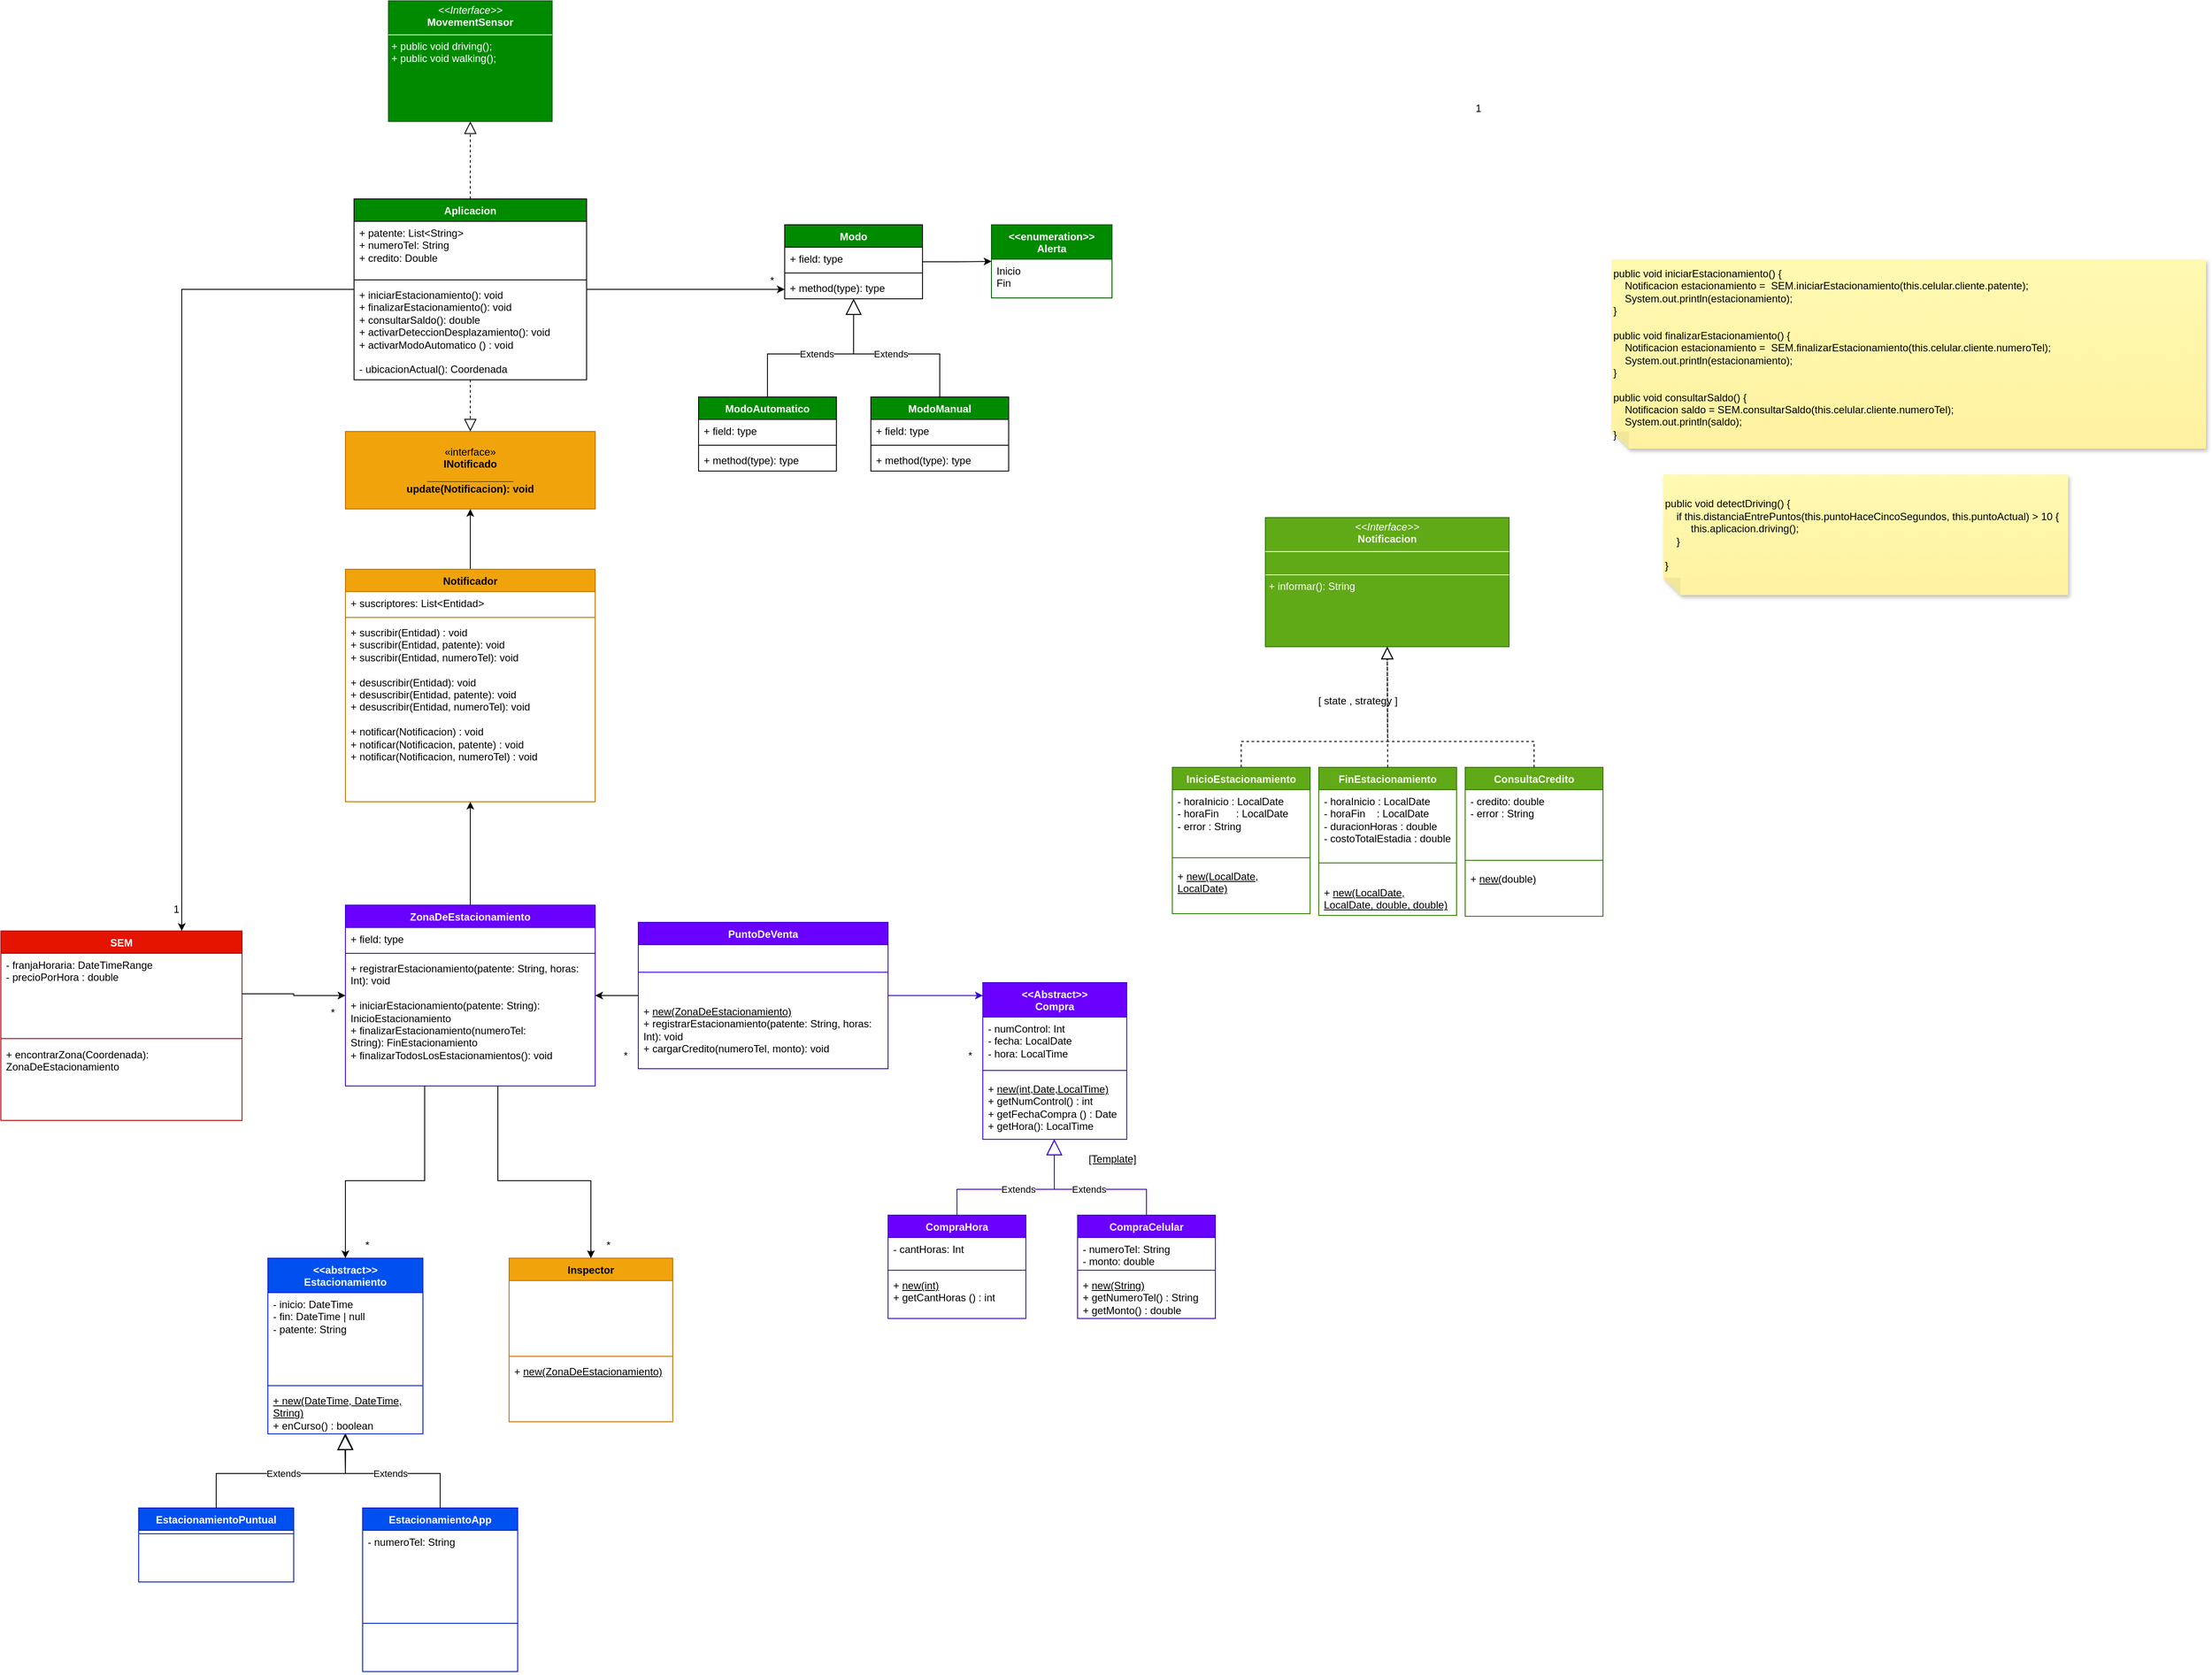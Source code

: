 <mxfile version="24.4.8" type="device">
  <diagram name="Página-1" id="Ph8hgLy5qz2Ab7b8ZbOv">
    <mxGraphModel dx="1707" dy="4211" grid="1" gridSize="10" guides="0" tooltips="0" connect="1" arrows="1" fold="1" page="1" pageScale="1" pageWidth="850" pageHeight="1100" math="0" shadow="0">
      <root>
        <mxCell id="0" />
        <mxCell id="1" parent="0" />
        <mxCell id="8a3vDf_izCCoVC7hsI8W-1" value="SEM" style="swimlane;fontStyle=1;align=center;verticalAlign=top;childLayout=stackLayout;horizontal=1;startSize=26;horizontalStack=0;resizeParent=1;resizeParentMax=0;resizeLast=0;collapsible=1;marginBottom=0;whiteSpace=wrap;html=1;fillColor=#e51400;strokeColor=#B20000;fontColor=#ffffff;" parent="1" vertex="1">
          <mxGeometry x="-170" y="-1260" width="280" height="220" as="geometry" />
        </mxCell>
        <mxCell id="8a3vDf_izCCoVC7hsI8W-2" value="- franjaHoraria: DateTimeRange&lt;br&gt;- precioPorHora : double" style="text;strokeColor=none;fillColor=none;align=left;verticalAlign=top;spacingLeft=4;spacingRight=4;overflow=hidden;rotatable=0;points=[[0,0.5],[1,0.5]];portConstraint=eastwest;whiteSpace=wrap;html=1;" parent="8a3vDf_izCCoVC7hsI8W-1" vertex="1">
          <mxGeometry y="26" width="280" height="94" as="geometry" />
        </mxCell>
        <mxCell id="8a3vDf_izCCoVC7hsI8W-3" value="" style="line;strokeWidth=1;fillColor=none;align=left;verticalAlign=middle;spacingTop=-1;spacingLeft=3;spacingRight=3;rotatable=0;labelPosition=right;points=[];portConstraint=eastwest;strokeColor=inherit;" parent="8a3vDf_izCCoVC7hsI8W-1" vertex="1">
          <mxGeometry y="120" width="280" height="10" as="geometry" />
        </mxCell>
        <mxCell id="8a3vDf_izCCoVC7hsI8W-4" value="+ encontrarZona(Coordenada): ZonaDeEstacionamiento" style="text;strokeColor=none;fillColor=none;align=left;verticalAlign=top;spacingLeft=4;spacingRight=4;overflow=hidden;rotatable=0;points=[[0,0.5],[1,0.5]];portConstraint=eastwest;whiteSpace=wrap;html=1;" parent="8a3vDf_izCCoVC7hsI8W-1" vertex="1">
          <mxGeometry y="130" width="280" height="90" as="geometry" />
        </mxCell>
        <mxCell id="WE8QVBraCrTSdyQqbKeZ-47" style="edgeStyle=orthogonalEdgeStyle;rounded=0;orthogonalLoop=1;jettySize=auto;html=1;" edge="1" parent="1" source="8a3vDf_izCCoVC7hsI8W-12" target="WE8QVBraCrTSdyQqbKeZ-53">
          <mxGeometry relative="1" as="geometry">
            <mxPoint x="450" y="-1135" as="targetPoint" />
          </mxGeometry>
        </mxCell>
        <mxCell id="8a3vDf_izCCoVC7hsI8W-12" value="PuntoDeVenta" style="swimlane;fontStyle=1;align=center;verticalAlign=top;childLayout=stackLayout;horizontal=1;startSize=26;horizontalStack=0;resizeParent=1;resizeParentMax=0;resizeLast=0;collapsible=1;marginBottom=0;whiteSpace=wrap;html=1;fillColor=#6a00ff;strokeColor=#3700CC;fontColor=#ffffff;" parent="1" vertex="1">
          <mxGeometry x="570" y="-1270" width="290" height="170" as="geometry" />
        </mxCell>
        <mxCell id="8a3vDf_izCCoVC7hsI8W-14" value="" style="line;strokeWidth=1;fillColor=none;align=left;verticalAlign=middle;spacingTop=-1;spacingLeft=3;spacingRight=3;rotatable=0;labelPosition=right;points=[];portConstraint=eastwest;strokeColor=inherit;" parent="8a3vDf_izCCoVC7hsI8W-12" vertex="1">
          <mxGeometry y="26" width="290" height="64" as="geometry" />
        </mxCell>
        <mxCell id="8a3vDf_izCCoVC7hsI8W-15" value="&lt;div&gt;+ &lt;u&gt;new(ZonaDeEstacionamiento)&lt;/u&gt;&lt;/div&gt;+ registrarEstacionamiento(patente: String, horas: Int): void&lt;div&gt;+ cargarCredito(numeroTel, monto): void&lt;/div&gt;" style="text;strokeColor=none;fillColor=none;align=left;verticalAlign=top;spacingLeft=4;spacingRight=4;overflow=hidden;rotatable=0;points=[[0,0.5],[1,0.5]];portConstraint=eastwest;whiteSpace=wrap;html=1;" parent="8a3vDf_izCCoVC7hsI8W-12" vertex="1">
          <mxGeometry y="90" width="290" height="80" as="geometry" />
        </mxCell>
        <mxCell id="dAXx3UCSprJ37OStS0ac-14" value="public void iniciarEstacionamiento() {&lt;div&gt;&amp;nbsp; &amp;nbsp; Notificacion estacionamiento =&amp;nbsp; SEM.iniciarEstacionamiento(this.celular.cliente.patente);&lt;/div&gt;&lt;div&gt;&amp;nbsp; &amp;nbsp; System.out.println(estacionamiento);&lt;br&gt;&lt;/div&gt;&lt;div&gt;}&lt;/div&gt;&lt;div&gt;&lt;br&gt;&lt;/div&gt;&lt;div&gt;&lt;span style=&quot;background-color: initial;&quot;&gt;public void finalizarEstacionamiento() {&lt;/span&gt;&lt;br&gt;&lt;/div&gt;&lt;div&gt;&lt;div&gt;&amp;nbsp; &amp;nbsp;&amp;nbsp;&lt;span style=&quot;background-color: initial;&quot;&gt;Notificacion estacionamiento =&amp;nbsp;&lt;/span&gt;&lt;span style=&quot;background-color: initial;&quot;&gt;&amp;nbsp;&lt;/span&gt;&lt;span style=&quot;background-color: initial;&quot;&gt;SEM.finalizarEstacionamiento(this.celular.cliente.numeroTel);&lt;/span&gt;&lt;/div&gt;&lt;div&gt;&amp;nbsp; &amp;nbsp; System.out.println(estacionamiento);&lt;span style=&quot;background-color: initial;&quot;&gt;&lt;br&gt;&lt;/span&gt;&lt;/div&gt;&lt;div&gt;}&lt;/div&gt;&lt;/div&gt;&lt;div&gt;&lt;br&gt;&lt;/div&gt;&lt;div&gt;public void consultarSaldo() {&lt;div&gt;&amp;nbsp; &amp;nbsp; Notificacion saldo = SEM.consultarSaldo(this.celular.cliente.numeroTel);&lt;/div&gt;&lt;div&gt;&amp;nbsp; &amp;nbsp; System.out.println(saldo);&lt;/div&gt;&lt;div&gt;}&lt;/div&gt;&lt;/div&gt;" style="shape=note;whiteSpace=wrap;html=1;backgroundOutline=1;fontColor=#000000;darkOpacity=0.05;fillColor=#FFF9B2;strokeColor=none;fillStyle=solid;direction=west;gradientDirection=north;gradientColor=#FFF2A1;shadow=1;size=20;pointerEvents=1;align=left;" parent="1" vertex="1">
          <mxGeometry x="1700" y="-2040" width="690" height="220" as="geometry" />
        </mxCell>
        <mxCell id="nq5Ujv8WMAmKqzN0499h-49" style="edgeStyle=orthogonalEdgeStyle;rounded=0;orthogonalLoop=1;jettySize=auto;html=1;exitX=0.75;exitY=0;exitDx=0;exitDy=0;" parent="1" edge="1">
          <mxGeometry relative="1" as="geometry">
            <mxPoint x="737.6" y="-1210" as="targetPoint" />
            <mxPoint x="737.5" y="-1210" as="sourcePoint" />
          </mxGeometry>
        </mxCell>
        <mxCell id="dAXx3UCSprJ37OStS0ac-79" value="public void detectDriving() {&lt;div&gt;&amp;nbsp; &amp;nbsp; if this.distanciaEntrePuntos(this.puntoHaceCincoSegundos, this.puntoActual) &amp;gt; 10 {&lt;/div&gt;&lt;div&gt;&amp;nbsp; &amp;nbsp; &amp;nbsp; &amp;nbsp; &amp;nbsp;this.aplicacion.driving();&lt;/div&gt;&lt;div&gt;&amp;nbsp; &amp;nbsp; }&lt;/div&gt;&lt;div&gt;&lt;br&gt;&lt;/div&gt;&lt;div&gt;}&lt;/div&gt;" style="shape=note;whiteSpace=wrap;html=1;backgroundOutline=1;fontColor=#000000;darkOpacity=0.05;fillColor=#FFF9B2;strokeColor=none;fillStyle=solid;direction=west;gradientDirection=north;gradientColor=#FFF2A1;shadow=1;size=20;pointerEvents=1;align=left;" parent="1" vertex="1">
          <mxGeometry x="1760" y="-1790" width="470" height="140" as="geometry" />
        </mxCell>
        <mxCell id="dAXx3UCSprJ37OStS0ac-90" value="&amp;lt;&amp;lt;Abstract&amp;gt;&amp;gt;&lt;br&gt;Compra" style="swimlane;fontStyle=1;align=center;verticalAlign=top;childLayout=stackLayout;horizontal=1;startSize=40;horizontalStack=0;resizeParent=1;resizeParentMax=0;resizeLast=0;collapsible=1;marginBottom=0;whiteSpace=wrap;html=1;fillColor=#6a00ff;strokeColor=#3700CC;fontColor=#ffffff;" parent="1" vertex="1">
          <mxGeometry x="970" y="-1200" width="167.11" height="182" as="geometry" />
        </mxCell>
        <mxCell id="dAXx3UCSprJ37OStS0ac-91" value="- numControl: Int&lt;div&gt;- fecha: LocalDate&lt;/div&gt;&lt;div&gt;- hora: LocalTime&lt;/div&gt;" style="text;strokeColor=none;fillColor=none;align=left;verticalAlign=top;spacingLeft=4;spacingRight=4;overflow=hidden;rotatable=0;points=[[0,0.5],[1,0.5]];portConstraint=eastwest;whiteSpace=wrap;html=1;" parent="dAXx3UCSprJ37OStS0ac-90" vertex="1">
          <mxGeometry y="40" width="167.11" height="54" as="geometry" />
        </mxCell>
        <mxCell id="dAXx3UCSprJ37OStS0ac-92" value="" style="line;strokeWidth=1;fillColor=none;align=left;verticalAlign=middle;spacingTop=-1;spacingLeft=3;spacingRight=3;rotatable=0;labelPosition=right;points=[];portConstraint=eastwest;strokeColor=inherit;" parent="dAXx3UCSprJ37OStS0ac-90" vertex="1">
          <mxGeometry y="94" width="167.11" height="16" as="geometry" />
        </mxCell>
        <mxCell id="dAXx3UCSprJ37OStS0ac-93" value="+ &lt;u&gt;new(int,Date,LocalTime)&lt;/u&gt;&lt;br&gt;+ getNumControl() : int&lt;br&gt;+ getFechaCompra () : Date&lt;br&gt;+ getHora(): LocalTime" style="text;strokeColor=none;fillColor=none;align=left;verticalAlign=top;spacingLeft=4;spacingRight=4;overflow=hidden;rotatable=0;points=[[0,0.5],[1,0.5]];portConstraint=eastwest;whiteSpace=wrap;html=1;" parent="dAXx3UCSprJ37OStS0ac-90" vertex="1">
          <mxGeometry y="110" width="167.11" height="72" as="geometry" />
        </mxCell>
        <mxCell id="dAXx3UCSprJ37OStS0ac-107" value="CompraHora" style="swimlane;fontStyle=1;align=center;verticalAlign=top;childLayout=stackLayout;horizontal=1;startSize=26;horizontalStack=0;resizeParent=1;resizeParentMax=0;resizeLast=0;collapsible=1;marginBottom=0;whiteSpace=wrap;html=1;fillColor=#6a00ff;strokeColor=#3700CC;fontColor=#ffffff;" parent="1" vertex="1">
          <mxGeometry x="860" y="-930" width="160" height="120" as="geometry" />
        </mxCell>
        <mxCell id="dAXx3UCSprJ37OStS0ac-108" value="- cantHoras: Int" style="text;strokeColor=none;fillColor=none;align=left;verticalAlign=top;spacingLeft=4;spacingRight=4;overflow=hidden;rotatable=0;points=[[0,0.5],[1,0.5]];portConstraint=eastwest;whiteSpace=wrap;html=1;" parent="dAXx3UCSprJ37OStS0ac-107" vertex="1">
          <mxGeometry y="26" width="160" height="34" as="geometry" />
        </mxCell>
        <mxCell id="dAXx3UCSprJ37OStS0ac-109" value="" style="line;strokeWidth=1;fillColor=none;align=left;verticalAlign=middle;spacingTop=-1;spacingLeft=3;spacingRight=3;rotatable=0;labelPosition=right;points=[];portConstraint=eastwest;strokeColor=inherit;" parent="dAXx3UCSprJ37OStS0ac-107" vertex="1">
          <mxGeometry y="60" width="160" height="8" as="geometry" />
        </mxCell>
        <mxCell id="dAXx3UCSprJ37OStS0ac-110" value="+ &lt;u&gt;new(int)&lt;/u&gt;&lt;br&gt;+ getCantHoras () : int" style="text;strokeColor=none;fillColor=none;align=left;verticalAlign=top;spacingLeft=4;spacingRight=4;overflow=hidden;rotatable=0;points=[[0,0.5],[1,0.5]];portConstraint=eastwest;whiteSpace=wrap;html=1;" parent="dAXx3UCSprJ37OStS0ac-107" vertex="1">
          <mxGeometry y="68" width="160" height="52" as="geometry" />
        </mxCell>
        <mxCell id="dAXx3UCSprJ37OStS0ac-111" value="Extends" style="endArrow=block;endSize=16;endFill=0;html=1;rounded=0;entryX=0.496;entryY=0.996;entryDx=0;entryDy=0;exitX=0.5;exitY=0;exitDx=0;exitDy=0;entryPerimeter=0;fillColor=#6a00ff;strokeColor=#3700CC;" parent="1" source="WE8QVBraCrTSdyQqbKeZ-12" target="dAXx3UCSprJ37OStS0ac-93" edge="1">
          <mxGeometry width="160" relative="1" as="geometry">
            <mxPoint x="1170" y="-930" as="sourcePoint" />
            <mxPoint x="360" y="-888" as="targetPoint" />
            <Array as="points">
              <mxPoint x="1160" y="-960" />
              <mxPoint x="1053" y="-960" />
            </Array>
          </mxGeometry>
        </mxCell>
        <mxCell id="dAXx3UCSprJ37OStS0ac-112" value="Extends" style="endArrow=block;endSize=16;endFill=0;html=1;rounded=0;entryX=0.497;entryY=1.001;entryDx=0;entryDy=0;exitX=0.5;exitY=0;exitDx=0;exitDy=0;entryPerimeter=0;fillColor=#6a00ff;strokeColor=#3700CC;" parent="1" source="dAXx3UCSprJ37OStS0ac-107" target="dAXx3UCSprJ37OStS0ac-93" edge="1">
          <mxGeometry width="160" relative="1" as="geometry">
            <mxPoint x="294" y="-868" as="sourcePoint" />
            <mxPoint x="190" y="-826" as="targetPoint" />
            <Array as="points">
              <mxPoint x="940" y="-960" />
              <mxPoint x="1053" y="-960" />
            </Array>
          </mxGeometry>
        </mxCell>
        <mxCell id="nq5Ujv8WMAmKqzN0499h-56" style="edgeStyle=orthogonalEdgeStyle;rounded=0;orthogonalLoop=1;jettySize=auto;html=1;fillColor=#6a00ff;strokeColor=#3700CC;" parent="1" source="8a3vDf_izCCoVC7hsI8W-12" target="dAXx3UCSprJ37OStS0ac-90" edge="1">
          <mxGeometry relative="1" as="geometry">
            <Array as="points">
              <mxPoint x="1045" y="-1100" />
              <mxPoint x="1045" y="-1100" />
            </Array>
          </mxGeometry>
        </mxCell>
        <mxCell id="KOPwmGrZAwtq2mENKkFj-24" value="&amp;lt;&amp;lt;enumeration&amp;gt;&amp;gt;&lt;br&gt;Alerta" style="swimlane;fontStyle=1;align=center;verticalAlign=top;childLayout=stackLayout;horizontal=1;startSize=40;horizontalStack=0;resizeParent=1;resizeParentMax=0;resizeLast=0;collapsible=1;marginBottom=0;whiteSpace=wrap;html=1;fillColor=#008a00;fontColor=#ffffff;strokeColor=#005700;" parent="1" vertex="1">
          <mxGeometry x="980" y="-2080" width="140" height="85" as="geometry">
            <mxRectangle x="2800" y="-1290" width="140" height="66" as="alternateBounds" />
          </mxGeometry>
        </mxCell>
        <mxCell id="KOPwmGrZAwtq2mENKkFj-27" value="Inicio&lt;br&gt;Fin" style="text;strokeColor=none;fillColor=none;align=left;verticalAlign=top;spacingLeft=4;spacingRight=4;overflow=hidden;rotatable=0;points=[[0,0.5],[1,0.5]];portConstraint=eastwest;whiteSpace=wrap;html=1;" parent="KOPwmGrZAwtq2mENKkFj-24" vertex="1">
          <mxGeometry y="40" width="140" height="45" as="geometry" />
        </mxCell>
        <mxCell id="nq5Ujv8WMAmKqzN0499h-88" value="*" style="text;html=1;align=center;verticalAlign=middle;resizable=0;points=[];autosize=1;strokeColor=none;fillColor=none;" parent="1" vertex="1">
          <mxGeometry x="940" y="-1130" width="30" height="30" as="geometry" />
        </mxCell>
        <mxCell id="nq5Ujv8WMAmKqzN0499h-91" value="*" style="text;html=1;align=center;verticalAlign=middle;resizable=0;points=[];autosize=1;strokeColor=none;fillColor=none;" parent="1" vertex="1">
          <mxGeometry x="710" y="-2030" width="30" height="30" as="geometry" />
        </mxCell>
        <mxCell id="nq5Ujv8WMAmKqzN0499h-97" value="&lt;p style=&quot;margin:0px;margin-top:4px;text-align:center;&quot;&gt;&lt;i&gt;&amp;lt;&amp;lt;Interface&amp;gt;&amp;gt;&lt;/i&gt;&lt;br&gt;&lt;b&gt;MovementSensor&lt;/b&gt;&lt;br&gt;&lt;/p&gt;&lt;hr size=&quot;1&quot; style=&quot;border-style:solid;&quot;&gt;&lt;p style=&quot;margin:0px;margin-left:4px;&quot;&gt;&lt;/p&gt;&lt;div style=&quot;&quot;&gt;&lt;span style=&quot;background-color: initial;&quot;&gt;&amp;nbsp;+ public void driving();&lt;/span&gt;&lt;br&gt;&lt;/div&gt;&lt;div style=&quot;&quot;&gt;&lt;span style=&quot;background-color: initial;&quot;&gt;&amp;nbsp;+ public void walking();&lt;/span&gt;&lt;/div&gt;" style="verticalAlign=top;align=left;overflow=fill;html=1;whiteSpace=wrap;fillColor=#008a00;fontColor=#ffffff;strokeColor=#005700;" parent="1" vertex="1">
          <mxGeometry x="280" y="-2340" width="190" height="140" as="geometry" />
        </mxCell>
        <mxCell id="WE8QVBraCrTSdyQqbKeZ-59" style="edgeStyle=orthogonalEdgeStyle;rounded=0;orthogonalLoop=1;jettySize=auto;html=1;exitX=0.5;exitY=0;exitDx=0;exitDy=0;" edge="1" parent="1" source="pLDKJ_9hUVwTu8d7Y6H8-2" target="pLDKJ_9hUVwTu8d7Y6H8-7">
          <mxGeometry relative="1" as="geometry" />
        </mxCell>
        <mxCell id="pLDKJ_9hUVwTu8d7Y6H8-2" value="Notificador" style="swimlane;fontStyle=1;align=center;verticalAlign=top;childLayout=stackLayout;horizontal=1;startSize=26;horizontalStack=0;resizeParent=1;resizeParentMax=0;resizeLast=0;collapsible=1;marginBottom=0;whiteSpace=wrap;html=1;fillColor=#f0a30a;fontColor=#000000;strokeColor=#BD7000;" parent="1" vertex="1">
          <mxGeometry x="230" y="-1680" width="290" height="270" as="geometry" />
        </mxCell>
        <mxCell id="pLDKJ_9hUVwTu8d7Y6H8-3" value="+ suscriptores: List&amp;lt;Entidad&amp;gt;" style="text;strokeColor=none;fillColor=none;align=left;verticalAlign=top;spacingLeft=4;spacingRight=4;overflow=hidden;rotatable=0;points=[[0,0.5],[1,0.5]];portConstraint=eastwest;whiteSpace=wrap;html=1;" parent="pLDKJ_9hUVwTu8d7Y6H8-2" vertex="1">
          <mxGeometry y="26" width="290" height="26" as="geometry" />
        </mxCell>
        <mxCell id="pLDKJ_9hUVwTu8d7Y6H8-4" value="" style="line;strokeWidth=1;fillColor=none;align=left;verticalAlign=middle;spacingTop=-1;spacingLeft=3;spacingRight=3;rotatable=0;labelPosition=right;points=[];portConstraint=eastwest;strokeColor=inherit;" parent="pLDKJ_9hUVwTu8d7Y6H8-2" vertex="1">
          <mxGeometry y="52" width="290" height="8" as="geometry" />
        </mxCell>
        <mxCell id="pLDKJ_9hUVwTu8d7Y6H8-5" value="+ suscribir(Entidad) : void&lt;div&gt;+ suscribir(Entidad, patente): void&lt;/div&gt;&lt;div&gt;+ suscribir(Entidad, numeroTel): void&lt;br&gt;&lt;/div&gt;&lt;div&gt;&lt;br&gt;&lt;div&gt;+ desuscribir(Entidad): void&lt;/div&gt;&lt;div&gt;+ desuscribir(Entidad,&amp;nbsp;&lt;span style=&quot;background-color: initial;&quot;&gt;patente&lt;/span&gt;&lt;span style=&quot;background-color: initial;&quot;&gt;): void&lt;/span&gt;&lt;/div&gt;&lt;div&gt;+ desuscribir(Entidad,&amp;nbsp;&lt;span style=&quot;background-color: initial;&quot;&gt;numeroTel&lt;/span&gt;&lt;span style=&quot;background-color: initial;&quot;&gt;): void&lt;/span&gt;&lt;/div&gt;&lt;div&gt;&lt;br&gt;&lt;/div&gt;&lt;div&gt;+ notificar(Notificacion) : void&lt;/div&gt;&lt;/div&gt;&lt;div&gt;+ notificar(&lt;span style=&quot;background-color: initial;&quot;&gt;Notificacion,&amp;nbsp;&lt;/span&gt;&lt;span style=&quot;background-color: initial;&quot;&gt;patente&lt;/span&gt;&lt;span style=&quot;background-color: initial;&quot;&gt;) : void&lt;/span&gt;&lt;/div&gt;&lt;div&gt;+ notificar(&lt;span style=&quot;background-color: initial;&quot;&gt;Notificacion,&amp;nbsp;&lt;/span&gt;numeroTel&lt;span style=&quot;background-color: initial;&quot;&gt;) : void&lt;/span&gt;&lt;/div&gt;" style="text;strokeColor=none;fillColor=none;align=left;verticalAlign=top;spacingLeft=4;spacingRight=4;overflow=hidden;rotatable=0;points=[[0,0.5],[1,0.5]];portConstraint=eastwest;whiteSpace=wrap;html=1;" parent="pLDKJ_9hUVwTu8d7Y6H8-2" vertex="1">
          <mxGeometry y="60" width="290" height="210" as="geometry" />
        </mxCell>
        <mxCell id="pLDKJ_9hUVwTu8d7Y6H8-7" value="«interface»&lt;br&gt;&lt;b&gt;INotificado&lt;/b&gt;&lt;div&gt;&lt;b&gt;_______________&lt;/b&gt;&lt;/div&gt;&lt;div&gt;&lt;b&gt;update(Notificacion): void&lt;/b&gt;&lt;/div&gt;" style="html=1;whiteSpace=wrap;fillColor=#f0a30a;fontColor=#000000;strokeColor=#BD7000;" parent="1" vertex="1">
          <mxGeometry x="230" y="-1840" width="290" height="90" as="geometry" />
        </mxCell>
        <mxCell id="7Ug06tFce1rayLk8FWP_-5" value="1&amp;nbsp;" style="text;html=1;align=center;verticalAlign=middle;resizable=0;points=[];autosize=1;strokeColor=none;fillColor=none;" parent="1" vertex="1">
          <mxGeometry x="20" y="-1300" width="30" height="30" as="geometry" />
        </mxCell>
        <mxCell id="7Ug06tFce1rayLk8FWP_-9" value="1" style="text;html=1;align=center;verticalAlign=middle;resizable=0;points=[];autosize=1;strokeColor=none;fillColor=none;" parent="1" vertex="1">
          <mxGeometry x="1530" y="-2230" width="30" height="30" as="geometry" />
        </mxCell>
        <mxCell id="7Ug06tFce1rayLk8FWP_-18" value="&lt;u&gt;[Template]&lt;/u&gt;" style="text;html=1;align=center;verticalAlign=middle;resizable=0;points=[];autosize=1;strokeColor=none;fillColor=none;" parent="1" vertex="1">
          <mxGeometry x="1080" y="-1010" width="80" height="30" as="geometry" />
        </mxCell>
        <mxCell id="5nDzNPN20ja-qwvbT2dB-7" value="&lt;p style=&quot;margin:0px;margin-top:4px;text-align:center;&quot;&gt;&lt;i&gt;&amp;lt;&amp;lt;Interface&amp;gt;&amp;gt;&lt;/i&gt;&lt;br&gt;&lt;b&gt;Notificacion&lt;/b&gt;&lt;/p&gt;&lt;hr size=&quot;1&quot; style=&quot;border-style:solid;&quot;&gt;&lt;p style=&quot;margin:0px;margin-left:4px;&quot;&gt;&lt;br&gt;&lt;/p&gt;&lt;hr size=&quot;1&quot; style=&quot;border-style:solid;&quot;&gt;&lt;p style=&quot;margin:0px;margin-left:4px;&quot;&gt;+ informar(): String&lt;/p&gt;" style="verticalAlign=top;align=left;overflow=fill;html=1;whiteSpace=wrap;fillColor=#60a917;fontColor=#ffffff;strokeColor=#2D7600;" parent="1" vertex="1">
          <mxGeometry x="1298" y="-1740" width="283" height="150" as="geometry" />
        </mxCell>
        <mxCell id="5nDzNPN20ja-qwvbT2dB-8" value="InicioEstacionamiento" style="swimlane;fontStyle=1;align=center;verticalAlign=top;childLayout=stackLayout;horizontal=1;startSize=26;horizontalStack=0;resizeParent=1;resizeParentMax=0;resizeLast=0;collapsible=1;marginBottom=0;whiteSpace=wrap;html=1;fillColor=#60a917;fontColor=#ffffff;strokeColor=#2D7600;" parent="1" vertex="1">
          <mxGeometry x="1190" y="-1450" width="160" height="170" as="geometry">
            <mxRectangle x="-1250" y="-1460" width="170" height="30" as="alternateBounds" />
          </mxGeometry>
        </mxCell>
        <mxCell id="5nDzNPN20ja-qwvbT2dB-9" value="- horaInicio : LocalDate&lt;br&gt;- horaFin&amp;nbsp; &amp;nbsp; &amp;nbsp; : LocalDate&lt;br&gt;- error : String" style="text;strokeColor=none;fillColor=none;align=left;verticalAlign=top;spacingLeft=4;spacingRight=4;overflow=hidden;rotatable=0;points=[[0,0.5],[1,0.5]];portConstraint=eastwest;whiteSpace=wrap;html=1;" parent="5nDzNPN20ja-qwvbT2dB-8" vertex="1">
          <mxGeometry y="26" width="160" height="71" as="geometry" />
        </mxCell>
        <mxCell id="5nDzNPN20ja-qwvbT2dB-10" value="" style="line;strokeWidth=1;fillColor=none;align=left;verticalAlign=middle;spacingTop=-1;spacingLeft=3;spacingRight=3;rotatable=0;labelPosition=right;points=[];portConstraint=eastwest;strokeColor=inherit;" parent="5nDzNPN20ja-qwvbT2dB-8" vertex="1">
          <mxGeometry y="97" width="160" height="16" as="geometry" />
        </mxCell>
        <mxCell id="5nDzNPN20ja-qwvbT2dB-11" value="+ &lt;u&gt;new(LocalDate, LocalDate)&lt;br&gt;&lt;/u&gt;" style="text;strokeColor=none;fillColor=none;align=left;verticalAlign=top;spacingLeft=4;spacingRight=4;overflow=hidden;rotatable=0;points=[[0,0.5],[1,0.5]];portConstraint=eastwest;whiteSpace=wrap;html=1;" parent="5nDzNPN20ja-qwvbT2dB-8" vertex="1">
          <mxGeometry y="113" width="160" height="57" as="geometry" />
        </mxCell>
        <mxCell id="5nDzNPN20ja-qwvbT2dB-12" value="FinEstacionamiento" style="swimlane;fontStyle=1;align=center;verticalAlign=top;childLayout=stackLayout;horizontal=1;startSize=26;horizontalStack=0;resizeParent=1;resizeParentMax=0;resizeLast=0;collapsible=1;marginBottom=0;whiteSpace=wrap;html=1;fillColor=#60a917;fontColor=#ffffff;strokeColor=#2D7600;" parent="1" vertex="1">
          <mxGeometry x="1360" y="-1450" width="160" height="172" as="geometry">
            <mxRectangle x="-1069" y="-1460" width="150" height="30" as="alternateBounds" />
          </mxGeometry>
        </mxCell>
        <mxCell id="5nDzNPN20ja-qwvbT2dB-13" value="- horaInicio : LocalDate&lt;br&gt;- horaFin&amp;nbsp; &amp;nbsp; : LocalDate&lt;br&gt;- duracionHoras : double&lt;br&gt;- costoTotalEstadia : double" style="text;strokeColor=none;fillColor=none;align=left;verticalAlign=top;spacingLeft=4;spacingRight=4;overflow=hidden;rotatable=0;points=[[0,0.5],[1,0.5]];portConstraint=eastwest;whiteSpace=wrap;html=1;" parent="5nDzNPN20ja-qwvbT2dB-12" vertex="1">
          <mxGeometry y="26" width="160" height="64" as="geometry" />
        </mxCell>
        <mxCell id="5nDzNPN20ja-qwvbT2dB-14" value="" style="line;strokeWidth=1;fillColor=none;align=left;verticalAlign=middle;spacingTop=-1;spacingLeft=3;spacingRight=3;rotatable=0;labelPosition=right;points=[];portConstraint=eastwest;strokeColor=inherit;" parent="5nDzNPN20ja-qwvbT2dB-12" vertex="1">
          <mxGeometry y="90" width="160" height="42" as="geometry" />
        </mxCell>
        <mxCell id="5nDzNPN20ja-qwvbT2dB-15" value="+ &lt;u&gt;new(LocalDate, LocalDate, double, double)&lt;/u&gt;" style="text;strokeColor=none;fillColor=none;align=left;verticalAlign=top;spacingLeft=4;spacingRight=4;overflow=hidden;rotatable=0;points=[[0,0.5],[1,0.5]];portConstraint=eastwest;whiteSpace=wrap;html=1;" parent="5nDzNPN20ja-qwvbT2dB-12" vertex="1">
          <mxGeometry y="132" width="160" height="40" as="geometry" />
        </mxCell>
        <mxCell id="5nDzNPN20ja-qwvbT2dB-18" value="[ state , strategy ]" style="text;html=1;align=center;verticalAlign=middle;resizable=0;points=[];autosize=1;strokeColor=none;fillColor=none;" parent="1" vertex="1">
          <mxGeometry x="1345" y="-1542" width="120" height="30" as="geometry" />
        </mxCell>
        <mxCell id="5nDzNPN20ja-qwvbT2dB-19" value="ConsultaCredito" style="swimlane;fontStyle=1;align=center;verticalAlign=top;childLayout=stackLayout;horizontal=1;startSize=26;horizontalStack=0;resizeParent=1;resizeParentMax=0;resizeLast=0;collapsible=1;marginBottom=0;whiteSpace=wrap;html=1;fillColor=#60a917;fontColor=#ffffff;strokeColor=#2D7600;" parent="1" vertex="1">
          <mxGeometry x="1530" y="-1450" width="160" height="173" as="geometry">
            <mxRectangle x="-1250" y="-1460" width="170" height="30" as="alternateBounds" />
          </mxGeometry>
        </mxCell>
        <mxCell id="5nDzNPN20ja-qwvbT2dB-20" value="- credito: double&lt;br&gt;- error : String" style="text;strokeColor=none;fillColor=none;align=left;verticalAlign=top;spacingLeft=4;spacingRight=4;overflow=hidden;rotatable=0;points=[[0,0.5],[1,0.5]];portConstraint=eastwest;whiteSpace=wrap;html=1;" parent="5nDzNPN20ja-qwvbT2dB-19" vertex="1">
          <mxGeometry y="26" width="160" height="74" as="geometry" />
        </mxCell>
        <mxCell id="5nDzNPN20ja-qwvbT2dB-21" value="" style="line;strokeWidth=1;fillColor=none;align=left;verticalAlign=middle;spacingTop=-1;spacingLeft=3;spacingRight=3;rotatable=0;labelPosition=right;points=[];portConstraint=eastwest;strokeColor=inherit;" parent="5nDzNPN20ja-qwvbT2dB-19" vertex="1">
          <mxGeometry y="100" width="160" height="16" as="geometry" />
        </mxCell>
        <mxCell id="5nDzNPN20ja-qwvbT2dB-22" value="+ &lt;u&gt;new(&lt;/u&gt;double&lt;u&gt;)&lt;br&gt;&lt;/u&gt;" style="text;strokeColor=none;fillColor=none;align=left;verticalAlign=top;spacingLeft=4;spacingRight=4;overflow=hidden;rotatable=0;points=[[0,0.5],[1,0.5]];portConstraint=eastwest;whiteSpace=wrap;html=1;" parent="5nDzNPN20ja-qwvbT2dB-19" vertex="1">
          <mxGeometry y="116" width="160" height="57" as="geometry" />
        </mxCell>
        <mxCell id="5nDzNPN20ja-qwvbT2dB-43" style="edgeStyle=orthogonalEdgeStyle;rounded=0;orthogonalLoop=1;jettySize=auto;html=1;" parent="1" source="WE8QVBraCrTSdyQqbKeZ-28" edge="1" target="KOPwmGrZAwtq2mENKkFj-24">
          <mxGeometry relative="1" as="geometry">
            <mxPoint x="990" y="-1930" as="targetPoint" />
            <Array as="points" />
            <mxPoint x="890" y="-1998" as="sourcePoint" />
          </mxGeometry>
        </mxCell>
        <mxCell id="5nDzNPN20ja-qwvbT2dB-30" value="&lt;font color=&quot;#ffffff&quot;&gt;ModoAutomatico&lt;/font&gt;" style="swimlane;fontStyle=1;align=center;verticalAlign=top;childLayout=stackLayout;horizontal=1;startSize=26;horizontalStack=0;resizeParent=1;resizeParentMax=0;resizeLast=0;collapsible=1;marginBottom=0;whiteSpace=wrap;html=1;fillColor=#008A00;" parent="1" vertex="1">
          <mxGeometry x="640" y="-1880" width="160" height="86" as="geometry" />
        </mxCell>
        <mxCell id="5nDzNPN20ja-qwvbT2dB-31" value="+ field: type" style="text;strokeColor=none;fillColor=none;align=left;verticalAlign=top;spacingLeft=4;spacingRight=4;overflow=hidden;rotatable=0;points=[[0,0.5],[1,0.5]];portConstraint=eastwest;whiteSpace=wrap;html=1;" parent="5nDzNPN20ja-qwvbT2dB-30" vertex="1">
          <mxGeometry y="26" width="160" height="26" as="geometry" />
        </mxCell>
        <mxCell id="5nDzNPN20ja-qwvbT2dB-32" value="" style="line;strokeWidth=1;fillColor=none;align=left;verticalAlign=middle;spacingTop=-1;spacingLeft=3;spacingRight=3;rotatable=0;labelPosition=right;points=[];portConstraint=eastwest;strokeColor=inherit;" parent="5nDzNPN20ja-qwvbT2dB-30" vertex="1">
          <mxGeometry y="52" width="160" height="8" as="geometry" />
        </mxCell>
        <mxCell id="5nDzNPN20ja-qwvbT2dB-33" value="+ method(type): type" style="text;strokeColor=none;fillColor=none;align=left;verticalAlign=top;spacingLeft=4;spacingRight=4;overflow=hidden;rotatable=0;points=[[0,0.5],[1,0.5]];portConstraint=eastwest;whiteSpace=wrap;html=1;" parent="5nDzNPN20ja-qwvbT2dB-30" vertex="1">
          <mxGeometry y="60" width="160" height="26" as="geometry" />
        </mxCell>
        <mxCell id="5nDzNPN20ja-qwvbT2dB-34" value="&lt;font color=&quot;#ffffff&quot;&gt;ModoManual&lt;/font&gt;" style="swimlane;fontStyle=1;align=center;verticalAlign=top;childLayout=stackLayout;horizontal=1;startSize=26;horizontalStack=0;resizeParent=1;resizeParentMax=0;resizeLast=0;collapsible=1;marginBottom=0;whiteSpace=wrap;html=1;fillColor=#008A00;" parent="1" vertex="1">
          <mxGeometry x="840" y="-1880" width="160" height="86" as="geometry" />
        </mxCell>
        <mxCell id="5nDzNPN20ja-qwvbT2dB-35" value="+ field: type" style="text;strokeColor=none;fillColor=none;align=left;verticalAlign=top;spacingLeft=4;spacingRight=4;overflow=hidden;rotatable=0;points=[[0,0.5],[1,0.5]];portConstraint=eastwest;whiteSpace=wrap;html=1;" parent="5nDzNPN20ja-qwvbT2dB-34" vertex="1">
          <mxGeometry y="26" width="160" height="26" as="geometry" />
        </mxCell>
        <mxCell id="5nDzNPN20ja-qwvbT2dB-36" value="" style="line;strokeWidth=1;fillColor=none;align=left;verticalAlign=middle;spacingTop=-1;spacingLeft=3;spacingRight=3;rotatable=0;labelPosition=right;points=[];portConstraint=eastwest;strokeColor=inherit;" parent="5nDzNPN20ja-qwvbT2dB-34" vertex="1">
          <mxGeometry y="52" width="160" height="8" as="geometry" />
        </mxCell>
        <mxCell id="5nDzNPN20ja-qwvbT2dB-37" value="+ method(type): type" style="text;strokeColor=none;fillColor=none;align=left;verticalAlign=top;spacingLeft=4;spacingRight=4;overflow=hidden;rotatable=0;points=[[0,0.5],[1,0.5]];portConstraint=eastwest;whiteSpace=wrap;html=1;" parent="5nDzNPN20ja-qwvbT2dB-34" vertex="1">
          <mxGeometry y="60" width="160" height="26" as="geometry" />
        </mxCell>
        <mxCell id="5nDzNPN20ja-qwvbT2dB-39" value="Extends" style="endArrow=block;endSize=16;endFill=0;html=1;rounded=0;exitX=0.5;exitY=0;exitDx=0;exitDy=0;" parent="1" source="5nDzNPN20ja-qwvbT2dB-30" target="WE8QVBraCrTSdyQqbKeZ-28" edge="1">
          <mxGeometry width="160" relative="1" as="geometry">
            <mxPoint x="720" y="-1854.13" as="sourcePoint" />
            <mxPoint x="820" y="-1946" as="targetPoint" />
            <Array as="points">
              <mxPoint x="720" y="-1930" />
              <mxPoint x="820" y="-1930" />
            </Array>
          </mxGeometry>
        </mxCell>
        <mxCell id="5nDzNPN20ja-qwvbT2dB-41" value="Extends" style="endArrow=block;endSize=16;endFill=0;html=1;rounded=0;exitX=0.5;exitY=0;exitDx=0;exitDy=0;" parent="1" source="5nDzNPN20ja-qwvbT2dB-34" target="WE8QVBraCrTSdyQqbKeZ-28" edge="1">
          <mxGeometry width="160" relative="1" as="geometry">
            <mxPoint x="1020" y="-1884.13" as="sourcePoint" />
            <mxPoint x="820" y="-1946" as="targetPoint" />
            <Array as="points">
              <mxPoint x="920" y="-1930" />
              <mxPoint x="820" y="-1930" />
            </Array>
          </mxGeometry>
        </mxCell>
        <mxCell id="5nDzNPN20ja-qwvbT2dB-44" style="edgeStyle=orthogonalEdgeStyle;rounded=0;orthogonalLoop=1;jettySize=auto;html=1;" parent="1" source="WE8QVBraCrTSdyQqbKeZ-33" target="WE8QVBraCrTSdyQqbKeZ-28" edge="1">
          <mxGeometry relative="1" as="geometry">
            <mxPoint x="640" y="-2037.96" as="sourcePoint" />
            <mxPoint x="750" y="-1998" as="targetPoint" />
            <Array as="points">
              <mxPoint x="435" y="-2038" />
            </Array>
          </mxGeometry>
        </mxCell>
        <mxCell id="WE8QVBraCrTSdyQqbKeZ-5" value="" style="endArrow=block;dashed=1;endFill=0;endSize=12;html=1;rounded=0;exitX=0.5;exitY=0;exitDx=0;exitDy=0;entryX=0.5;entryY=1;entryDx=0;entryDy=0;" edge="1" parent="1" source="5nDzNPN20ja-qwvbT2dB-8" target="5nDzNPN20ja-qwvbT2dB-7">
          <mxGeometry width="160" relative="1" as="geometry">
            <mxPoint x="1320" y="-1480" as="sourcePoint" />
            <mxPoint x="1480" y="-1480" as="targetPoint" />
            <Array as="points">
              <mxPoint x="1270" y="-1480" />
              <mxPoint x="1440" y="-1480" />
            </Array>
          </mxGeometry>
        </mxCell>
        <mxCell id="WE8QVBraCrTSdyQqbKeZ-6" value="" style="endArrow=block;dashed=1;endFill=0;endSize=12;html=1;rounded=0;exitX=0.5;exitY=0;exitDx=0;exitDy=0;entryX=0.5;entryY=1;entryDx=0;entryDy=0;" edge="1" parent="1" source="5nDzNPN20ja-qwvbT2dB-12" target="5nDzNPN20ja-qwvbT2dB-7">
          <mxGeometry width="160" relative="1" as="geometry">
            <mxPoint x="1310" y="-1440" as="sourcePoint" />
            <mxPoint x="1450" y="-1540" as="targetPoint" />
          </mxGeometry>
        </mxCell>
        <mxCell id="WE8QVBraCrTSdyQqbKeZ-7" value="" style="endArrow=block;dashed=1;endFill=0;endSize=12;html=1;rounded=0;exitX=0.5;exitY=0;exitDx=0;exitDy=0;entryX=0.5;entryY=1;entryDx=0;entryDy=0;" edge="1" parent="1" source="5nDzNPN20ja-qwvbT2dB-19" target="5nDzNPN20ja-qwvbT2dB-7">
          <mxGeometry width="160" relative="1" as="geometry">
            <mxPoint x="1320" y="-1430" as="sourcePoint" />
            <mxPoint x="1460" y="-1530" as="targetPoint" />
            <Array as="points">
              <mxPoint x="1610" y="-1480" />
              <mxPoint x="1440" y="-1480" />
            </Array>
          </mxGeometry>
        </mxCell>
        <mxCell id="WE8QVBraCrTSdyQqbKeZ-9" value="" style="endArrow=block;dashed=1;endFill=0;endSize=12;html=1;rounded=0;entryX=0.5;entryY=1;entryDx=0;entryDy=0;" edge="1" parent="1" source="WE8QVBraCrTSdyQqbKeZ-33" target="nq5Ujv8WMAmKqzN0499h-97">
          <mxGeometry width="160" relative="1" as="geometry">
            <mxPoint x="505" y="-2150" as="sourcePoint" />
            <mxPoint x="730" y="-2200" as="targetPoint" />
          </mxGeometry>
        </mxCell>
        <mxCell id="WE8QVBraCrTSdyQqbKeZ-12" value="CompraCelular" style="swimlane;fontStyle=1;align=center;verticalAlign=top;childLayout=stackLayout;horizontal=1;startSize=26;horizontalStack=0;resizeParent=1;resizeParentMax=0;resizeLast=0;collapsible=1;marginBottom=0;whiteSpace=wrap;html=1;fillColor=#6a00ff;strokeColor=#3700CC;fontColor=#ffffff;" vertex="1" parent="1">
          <mxGeometry x="1080" y="-930" width="160" height="120" as="geometry" />
        </mxCell>
        <mxCell id="WE8QVBraCrTSdyQqbKeZ-13" value="- numeroTel: String&lt;div&gt;- monto: double&lt;/div&gt;" style="text;strokeColor=none;fillColor=none;align=left;verticalAlign=top;spacingLeft=4;spacingRight=4;overflow=hidden;rotatable=0;points=[[0,0.5],[1,0.5]];portConstraint=eastwest;whiteSpace=wrap;html=1;" vertex="1" parent="WE8QVBraCrTSdyQqbKeZ-12">
          <mxGeometry y="26" width="160" height="34" as="geometry" />
        </mxCell>
        <mxCell id="WE8QVBraCrTSdyQqbKeZ-14" value="" style="line;strokeWidth=1;fillColor=none;align=left;verticalAlign=middle;spacingTop=-1;spacingLeft=3;spacingRight=3;rotatable=0;labelPosition=right;points=[];portConstraint=eastwest;strokeColor=inherit;" vertex="1" parent="WE8QVBraCrTSdyQqbKeZ-12">
          <mxGeometry y="60" width="160" height="8" as="geometry" />
        </mxCell>
        <mxCell id="WE8QVBraCrTSdyQqbKeZ-15" value="+&amp;nbsp;&lt;u&gt;new(String)&lt;/u&gt;&lt;br&gt;+ getNumeroTel() : String&lt;div&gt;+ getMonto() : double&lt;/div&gt;" style="text;strokeColor=none;fillColor=none;align=left;verticalAlign=top;spacingLeft=4;spacingRight=4;overflow=hidden;rotatable=0;points=[[0,0.5],[1,0.5]];portConstraint=eastwest;whiteSpace=wrap;html=1;" vertex="1" parent="WE8QVBraCrTSdyQqbKeZ-12">
          <mxGeometry y="68" width="160" height="52" as="geometry" />
        </mxCell>
        <mxCell id="WE8QVBraCrTSdyQqbKeZ-17" value="&lt;div&gt;&amp;lt;&amp;lt;abstract&amp;gt;&amp;gt;&lt;/div&gt;Estacionamiento" style="swimlane;fontStyle=1;align=center;verticalAlign=top;childLayout=stackLayout;horizontal=1;startSize=40;horizontalStack=0;resizeParent=1;resizeParentMax=0;resizeLast=0;collapsible=1;marginBottom=0;whiteSpace=wrap;html=1;fillColor=#0050ef;fontColor=#ffffff;strokeColor=#001DBC;" vertex="1" parent="1">
          <mxGeometry x="140" y="-880" width="180" height="204" as="geometry">
            <mxRectangle x="-680" y="-1420" width="140" height="30" as="alternateBounds" />
          </mxGeometry>
        </mxCell>
        <mxCell id="WE8QVBraCrTSdyQqbKeZ-18" value="- inicio: DateTime&lt;div&gt;- fin: DateTime | null&lt;/div&gt;&lt;div&gt;- patente: String&lt;/div&gt;" style="text;strokeColor=none;fillColor=none;align=left;verticalAlign=top;spacingLeft=4;spacingRight=4;overflow=hidden;rotatable=0;points=[[0,0.5],[1,0.5]];portConstraint=eastwest;whiteSpace=wrap;html=1;" vertex="1" parent="WE8QVBraCrTSdyQqbKeZ-17">
          <mxGeometry y="40" width="180" height="104" as="geometry" />
        </mxCell>
        <mxCell id="WE8QVBraCrTSdyQqbKeZ-19" value="" style="line;strokeWidth=1;fillColor=none;align=left;verticalAlign=middle;spacingTop=-1;spacingLeft=3;spacingRight=3;rotatable=0;labelPosition=right;points=[];portConstraint=eastwest;strokeColor=inherit;" vertex="1" parent="WE8QVBraCrTSdyQqbKeZ-17">
          <mxGeometry y="144" width="180" height="8" as="geometry" />
        </mxCell>
        <mxCell id="WE8QVBraCrTSdyQqbKeZ-20" value="&lt;u&gt;+ new(DateTime, DateTime, String)&lt;/u&gt;&lt;br&gt;+&amp;nbsp;enCurso() : boolean&amp;nbsp;&lt;br&gt;&lt;u&gt;&lt;br&gt;&lt;/u&gt;" style="text;strokeColor=none;fillColor=none;align=left;verticalAlign=top;spacingLeft=4;spacingRight=4;overflow=hidden;rotatable=0;points=[[0,0.5],[1,0.5]];portConstraint=eastwest;whiteSpace=wrap;html=1;" vertex="1" parent="WE8QVBraCrTSdyQqbKeZ-17">
          <mxGeometry y="152" width="180" height="52" as="geometry" />
        </mxCell>
        <mxCell id="WE8QVBraCrTSdyQqbKeZ-22" value="*" style="text;html=1;align=center;verticalAlign=middle;resizable=0;points=[];autosize=1;strokeColor=none;fillColor=none;" vertex="1" parent="1">
          <mxGeometry x="500" y="-900" width="30" height="30" as="geometry" />
        </mxCell>
        <mxCell id="WE8QVBraCrTSdyQqbKeZ-23" style="edgeStyle=orthogonalEdgeStyle;rounded=0;orthogonalLoop=1;jettySize=auto;html=1;entryX=0.5;entryY=0;entryDx=0;entryDy=0;" edge="1" parent="1" target="WE8QVBraCrTSdyQqbKeZ-17" source="WE8QVBraCrTSdyQqbKeZ-53">
          <mxGeometry relative="1" as="geometry">
            <mxPoint x="321.99" y="-1066.67" as="sourcePoint" />
            <Array as="points">
              <mxPoint x="322" y="-970" />
              <mxPoint x="230" y="-970" />
            </Array>
          </mxGeometry>
        </mxCell>
        <mxCell id="WE8QVBraCrTSdyQqbKeZ-24" value="*" style="text;html=1;align=center;verticalAlign=middle;resizable=0;points=[];autosize=1;strokeColor=none;fillColor=none;" vertex="1" parent="1">
          <mxGeometry x="240" y="-910" width="30" height="30" as="geometry" />
        </mxCell>
        <mxCell id="WE8QVBraCrTSdyQqbKeZ-26" value="*" style="text;html=1;align=center;verticalAlign=middle;resizable=0;points=[];autosize=1;strokeColor=none;fillColor=none;" vertex="1" parent="1">
          <mxGeometry x="200" y="-1180" width="30" height="30" as="geometry" />
        </mxCell>
        <mxCell id="WE8QVBraCrTSdyQqbKeZ-27" value="*" style="text;html=1;align=center;verticalAlign=middle;resizable=0;points=[];autosize=1;strokeColor=none;fillColor=none;" vertex="1" parent="1">
          <mxGeometry x="540" y="-1130" width="30" height="30" as="geometry" />
        </mxCell>
        <mxCell id="WE8QVBraCrTSdyQqbKeZ-28" value="&lt;font color=&quot;#ffffff&quot;&gt;Modo&lt;/font&gt;" style="swimlane;fontStyle=1;align=center;verticalAlign=top;childLayout=stackLayout;horizontal=1;startSize=26;horizontalStack=0;resizeParent=1;resizeParentMax=0;resizeLast=0;collapsible=1;marginBottom=0;whiteSpace=wrap;html=1;fillColor=#008A00;" vertex="1" parent="1">
          <mxGeometry x="740" y="-2080" width="160" height="86" as="geometry" />
        </mxCell>
        <mxCell id="WE8QVBraCrTSdyQqbKeZ-29" value="+ field: type" style="text;strokeColor=none;fillColor=none;align=left;verticalAlign=top;spacingLeft=4;spacingRight=4;overflow=hidden;rotatable=0;points=[[0,0.5],[1,0.5]];portConstraint=eastwest;whiteSpace=wrap;html=1;" vertex="1" parent="WE8QVBraCrTSdyQqbKeZ-28">
          <mxGeometry y="26" width="160" height="26" as="geometry" />
        </mxCell>
        <mxCell id="WE8QVBraCrTSdyQqbKeZ-30" value="" style="line;strokeWidth=1;fillColor=none;align=left;verticalAlign=middle;spacingTop=-1;spacingLeft=3;spacingRight=3;rotatable=0;labelPosition=right;points=[];portConstraint=eastwest;strokeColor=inherit;" vertex="1" parent="WE8QVBraCrTSdyQqbKeZ-28">
          <mxGeometry y="52" width="160" height="8" as="geometry" />
        </mxCell>
        <mxCell id="WE8QVBraCrTSdyQqbKeZ-31" value="+ method(type): type" style="text;strokeColor=none;fillColor=none;align=left;verticalAlign=top;spacingLeft=4;spacingRight=4;overflow=hidden;rotatable=0;points=[[0,0.5],[1,0.5]];portConstraint=eastwest;whiteSpace=wrap;html=1;" vertex="1" parent="WE8QVBraCrTSdyQqbKeZ-28">
          <mxGeometry y="60" width="160" height="26" as="geometry" />
        </mxCell>
        <mxCell id="WE8QVBraCrTSdyQqbKeZ-33" value="&lt;span style=&quot;color: rgb(255, 255, 255);&quot;&gt;Aplicacion&lt;/span&gt;" style="swimlane;fontStyle=1;align=center;verticalAlign=top;childLayout=stackLayout;horizontal=1;startSize=26;horizontalStack=0;resizeParent=1;resizeParentMax=0;resizeLast=0;collapsible=1;marginBottom=0;whiteSpace=wrap;html=1;fillColor=#008A00;" vertex="1" parent="1">
          <mxGeometry x="240" y="-2110" width="270" height="210" as="geometry" />
        </mxCell>
        <mxCell id="WE8QVBraCrTSdyQqbKeZ-34" value="+ patente: List&amp;lt;String&amp;gt;&lt;div&gt;+ numeroTel: String&lt;/div&gt;&lt;div&gt;+ credito: Double&lt;/div&gt;" style="text;strokeColor=none;fillColor=none;align=left;verticalAlign=top;spacingLeft=4;spacingRight=4;overflow=hidden;rotatable=0;points=[[0,0.5],[1,0.5]];portConstraint=eastwest;whiteSpace=wrap;html=1;" vertex="1" parent="WE8QVBraCrTSdyQqbKeZ-33">
          <mxGeometry y="26" width="270" height="64" as="geometry" />
        </mxCell>
        <mxCell id="WE8QVBraCrTSdyQqbKeZ-35" value="" style="line;strokeWidth=1;fillColor=none;align=left;verticalAlign=middle;spacingTop=-1;spacingLeft=3;spacingRight=3;rotatable=0;labelPosition=right;points=[];portConstraint=eastwest;strokeColor=inherit;" vertex="1" parent="WE8QVBraCrTSdyQqbKeZ-33">
          <mxGeometry y="90" width="270" height="8" as="geometry" />
        </mxCell>
        <mxCell id="WE8QVBraCrTSdyQqbKeZ-36" value="+ iniciarEstacionamiento(): void&lt;div&gt;+ finalizarEstacionamiento(): void&lt;/div&gt;&lt;div&gt;+ consultarSaldo(): double&lt;br&gt;&lt;/div&gt;&lt;div&gt;+ activarDeteccionDesplazamiento(): void&lt;/div&gt;&lt;div&gt;+ activarModoAutomatico () : void&lt;/div&gt;&lt;div&gt;&lt;br&gt;&lt;/div&gt;&lt;div&gt;- ubicacionActual(): Coordenada&lt;/div&gt;&lt;div&gt;&lt;br&gt;&lt;/div&gt;" style="text;strokeColor=none;fillColor=none;align=left;verticalAlign=top;spacingLeft=4;spacingRight=4;overflow=hidden;rotatable=0;points=[[0,0.5],[1,0.5]];portConstraint=eastwest;whiteSpace=wrap;html=1;" vertex="1" parent="WE8QVBraCrTSdyQqbKeZ-33">
          <mxGeometry y="98" width="270" height="112" as="geometry" />
        </mxCell>
        <mxCell id="WE8QVBraCrTSdyQqbKeZ-37" value="Inspector" style="swimlane;fontStyle=1;align=center;verticalAlign=top;childLayout=stackLayout;horizontal=1;startSize=26;horizontalStack=0;resizeParent=1;resizeParentMax=0;resizeLast=0;collapsible=1;marginBottom=0;whiteSpace=wrap;html=1;fillColor=#f0a30a;fontColor=#000000;strokeColor=#BD7000;" vertex="1" parent="1">
          <mxGeometry x="420" y="-880" width="190" height="190" as="geometry" />
        </mxCell>
        <mxCell id="WE8QVBraCrTSdyQqbKeZ-38" value="&lt;div style=&quot;&quot;&gt;&lt;br&gt;&lt;/div&gt;" style="text;strokeColor=none;fillColor=none;align=left;verticalAlign=top;spacingLeft=4;spacingRight=4;overflow=hidden;rotatable=0;points=[[0,0.5],[1,0.5]];portConstraint=eastwest;whiteSpace=wrap;html=1;" vertex="1" parent="WE8QVBraCrTSdyQqbKeZ-37">
          <mxGeometry y="26" width="190" height="84" as="geometry" />
        </mxCell>
        <mxCell id="WE8QVBraCrTSdyQqbKeZ-39" value="" style="line;strokeWidth=1;fillColor=none;align=left;verticalAlign=middle;spacingTop=-1;spacingLeft=3;spacingRight=3;rotatable=0;labelPosition=right;points=[];portConstraint=eastwest;strokeColor=inherit;" vertex="1" parent="WE8QVBraCrTSdyQqbKeZ-37">
          <mxGeometry y="110" width="190" height="8" as="geometry" />
        </mxCell>
        <mxCell id="WE8QVBraCrTSdyQqbKeZ-40" value="+ &lt;u&gt;new(ZonaDeEstacionamiento)&lt;/u&gt;" style="text;strokeColor=none;fillColor=none;align=left;verticalAlign=top;spacingLeft=4;spacingRight=4;overflow=hidden;rotatable=0;points=[[0,0.5],[1,0.5]];portConstraint=eastwest;whiteSpace=wrap;html=1;" vertex="1" parent="WE8QVBraCrTSdyQqbKeZ-37">
          <mxGeometry y="118" width="190" height="72" as="geometry" />
        </mxCell>
        <mxCell id="WE8QVBraCrTSdyQqbKeZ-41" style="edgeStyle=orthogonalEdgeStyle;rounded=0;orthogonalLoop=1;jettySize=auto;html=1;entryX=0.5;entryY=0;entryDx=0;entryDy=0;" edge="1" parent="1" source="WE8QVBraCrTSdyQqbKeZ-53" target="WE8QVBraCrTSdyQqbKeZ-37">
          <mxGeometry relative="1" as="geometry">
            <mxPoint x="406.99" y="-1069.25" as="sourcePoint" />
            <Array as="points">
              <mxPoint x="407" y="-970" />
              <mxPoint x="515" y="-970" />
            </Array>
          </mxGeometry>
        </mxCell>
        <mxCell id="WE8QVBraCrTSdyQqbKeZ-42" value="*" style="text;html=1;align=center;verticalAlign=middle;resizable=0;points=[];autosize=1;strokeColor=none;fillColor=none;" vertex="1" parent="1">
          <mxGeometry x="520" y="-910" width="30" height="30" as="geometry" />
        </mxCell>
        <mxCell id="WE8QVBraCrTSdyQqbKeZ-51" style="edgeStyle=orthogonalEdgeStyle;rounded=0;orthogonalLoop=1;jettySize=auto;html=1;entryX=0.75;entryY=0;entryDx=0;entryDy=0;" edge="1" parent="1" source="WE8QVBraCrTSdyQqbKeZ-33" target="8a3vDf_izCCoVC7hsI8W-1">
          <mxGeometry relative="1" as="geometry" />
        </mxCell>
        <mxCell id="WE8QVBraCrTSdyQqbKeZ-52" style="edgeStyle=orthogonalEdgeStyle;rounded=0;orthogonalLoop=1;jettySize=auto;html=1;" edge="1" parent="1" source="8a3vDf_izCCoVC7hsI8W-2" target="WE8QVBraCrTSdyQqbKeZ-53">
          <mxGeometry relative="1" as="geometry">
            <mxPoint x="280" y="-1135" as="targetPoint" />
          </mxGeometry>
        </mxCell>
        <mxCell id="WE8QVBraCrTSdyQqbKeZ-67" style="edgeStyle=orthogonalEdgeStyle;rounded=0;orthogonalLoop=1;jettySize=auto;html=1;" edge="1" parent="1" source="WE8QVBraCrTSdyQqbKeZ-53" target="pLDKJ_9hUVwTu8d7Y6H8-2">
          <mxGeometry relative="1" as="geometry" />
        </mxCell>
        <mxCell id="WE8QVBraCrTSdyQqbKeZ-53" value="ZonaDeEstacionamiento" style="swimlane;fontStyle=1;align=center;verticalAlign=top;childLayout=stackLayout;horizontal=1;startSize=26;horizontalStack=0;resizeParent=1;resizeParentMax=0;resizeLast=0;collapsible=1;marginBottom=0;whiteSpace=wrap;html=1;fillColor=#6a00ff;fontColor=#ffffff;strokeColor=#3700CC;" vertex="1" parent="1">
          <mxGeometry x="230" y="-1290" width="290" height="210" as="geometry" />
        </mxCell>
        <mxCell id="WE8QVBraCrTSdyQqbKeZ-54" value="+ field: type" style="text;strokeColor=none;fillColor=none;align=left;verticalAlign=top;spacingLeft=4;spacingRight=4;overflow=hidden;rotatable=0;points=[[0,0.5],[1,0.5]];portConstraint=eastwest;whiteSpace=wrap;html=1;" vertex="1" parent="WE8QVBraCrTSdyQqbKeZ-53">
          <mxGeometry y="26" width="290" height="26" as="geometry" />
        </mxCell>
        <mxCell id="WE8QVBraCrTSdyQqbKeZ-55" value="" style="line;strokeWidth=1;fillColor=none;align=left;verticalAlign=middle;spacingTop=-1;spacingLeft=3;spacingRight=3;rotatable=0;labelPosition=right;points=[];portConstraint=eastwest;strokeColor=inherit;" vertex="1" parent="WE8QVBraCrTSdyQqbKeZ-53">
          <mxGeometry y="52" width="290" height="8" as="geometry" />
        </mxCell>
        <mxCell id="WE8QVBraCrTSdyQqbKeZ-56" value="&lt;div&gt;&lt;span style=&quot;background-color: initial;&quot;&gt;+ registrarEstacionamiento(patente: String, horas: Int): void&lt;/span&gt;&lt;/div&gt;&lt;div&gt;&lt;span style=&quot;background-color: initial;&quot;&gt;&lt;br&gt;&lt;/span&gt;&lt;/div&gt;&lt;div&gt;+ iniciarEstacionamiento(patente: String): InicioEstacionamiento&lt;span style=&quot;background-color: initial;&quot;&gt;&lt;br&gt;&lt;/span&gt;&lt;/div&gt;&lt;div&gt;+ finalizarEstacionamiento(numeroTel: String):&amp;nbsp;&lt;span style=&quot;background-color: initial;&quot;&gt;FinEstacionamiento&lt;/span&gt;&lt;/div&gt;&lt;div&gt;+ finalizarTodosLosEstacionamientos(): void&lt;/div&gt;" style="text;strokeColor=none;fillColor=none;align=left;verticalAlign=top;spacingLeft=4;spacingRight=4;overflow=hidden;rotatable=0;points=[[0,0.5],[1,0.5]];portConstraint=eastwest;whiteSpace=wrap;html=1;" vertex="1" parent="WE8QVBraCrTSdyQqbKeZ-53">
          <mxGeometry y="60" width="290" height="150" as="geometry" />
        </mxCell>
        <mxCell id="WE8QVBraCrTSdyQqbKeZ-69" value="" style="endArrow=block;dashed=1;endFill=0;endSize=12;html=1;rounded=0;" edge="1" parent="1" source="WE8QVBraCrTSdyQqbKeZ-33" target="pLDKJ_9hUVwTu8d7Y6H8-7">
          <mxGeometry width="160" relative="1" as="geometry">
            <mxPoint x="570" y="-1930" as="sourcePoint" />
            <mxPoint x="570" y="-2020" as="targetPoint" />
          </mxGeometry>
        </mxCell>
        <mxCell id="WE8QVBraCrTSdyQqbKeZ-70" value="EstacionamientoPuntual" style="swimlane;fontStyle=1;align=center;verticalAlign=top;childLayout=stackLayout;horizontal=1;startSize=26;horizontalStack=0;resizeParent=1;resizeParentMax=0;resizeLast=0;collapsible=1;marginBottom=0;whiteSpace=wrap;html=1;fillColor=#0050ef;fontColor=#ffffff;strokeColor=#001DBC;" vertex="1" parent="1">
          <mxGeometry x="-10" y="-590" width="180" height="86" as="geometry">
            <mxRectangle x="-680" y="-1420" width="140" height="30" as="alternateBounds" />
          </mxGeometry>
        </mxCell>
        <mxCell id="WE8QVBraCrTSdyQqbKeZ-72" value="" style="line;strokeWidth=1;fillColor=none;align=left;verticalAlign=middle;spacingTop=-1;spacingLeft=3;spacingRight=3;rotatable=0;labelPosition=right;points=[];portConstraint=eastwest;strokeColor=inherit;" vertex="1" parent="WE8QVBraCrTSdyQqbKeZ-70">
          <mxGeometry y="26" width="180" height="8" as="geometry" />
        </mxCell>
        <mxCell id="WE8QVBraCrTSdyQqbKeZ-73" value="&lt;u&gt;&lt;br&gt;&lt;/u&gt;" style="text;strokeColor=none;fillColor=none;align=left;verticalAlign=top;spacingLeft=4;spacingRight=4;overflow=hidden;rotatable=0;points=[[0,0.5],[1,0.5]];portConstraint=eastwest;whiteSpace=wrap;html=1;" vertex="1" parent="WE8QVBraCrTSdyQqbKeZ-70">
          <mxGeometry y="34" width="180" height="52" as="geometry" />
        </mxCell>
        <mxCell id="WE8QVBraCrTSdyQqbKeZ-74" value="EstacionamientoApp" style="swimlane;fontStyle=1;align=center;verticalAlign=top;childLayout=stackLayout;horizontal=1;startSize=26;horizontalStack=0;resizeParent=1;resizeParentMax=0;resizeLast=0;collapsible=1;marginBottom=0;whiteSpace=wrap;html=1;fillColor=#0050ef;fontColor=#ffffff;strokeColor=#001DBC;" vertex="1" parent="1">
          <mxGeometry x="250" y="-590" width="180" height="190" as="geometry">
            <mxRectangle x="-680" y="-1420" width="140" height="30" as="alternateBounds" />
          </mxGeometry>
        </mxCell>
        <mxCell id="WE8QVBraCrTSdyQqbKeZ-75" value="&lt;div&gt;- numeroTel: String&lt;/div&gt;" style="text;strokeColor=none;fillColor=none;align=left;verticalAlign=top;spacingLeft=4;spacingRight=4;overflow=hidden;rotatable=0;points=[[0,0.5],[1,0.5]];portConstraint=eastwest;whiteSpace=wrap;html=1;" vertex="1" parent="WE8QVBraCrTSdyQqbKeZ-74">
          <mxGeometry y="26" width="180" height="104" as="geometry" />
        </mxCell>
        <mxCell id="WE8QVBraCrTSdyQqbKeZ-76" value="" style="line;strokeWidth=1;fillColor=none;align=left;verticalAlign=middle;spacingTop=-1;spacingLeft=3;spacingRight=3;rotatable=0;labelPosition=right;points=[];portConstraint=eastwest;strokeColor=inherit;" vertex="1" parent="WE8QVBraCrTSdyQqbKeZ-74">
          <mxGeometry y="130" width="180" height="8" as="geometry" />
        </mxCell>
        <mxCell id="WE8QVBraCrTSdyQqbKeZ-77" value="&lt;u&gt;&lt;br&gt;&lt;/u&gt;" style="text;strokeColor=none;fillColor=none;align=left;verticalAlign=top;spacingLeft=4;spacingRight=4;overflow=hidden;rotatable=0;points=[[0,0.5],[1,0.5]];portConstraint=eastwest;whiteSpace=wrap;html=1;" vertex="1" parent="WE8QVBraCrTSdyQqbKeZ-74">
          <mxGeometry y="138" width="180" height="52" as="geometry" />
        </mxCell>
        <mxCell id="WE8QVBraCrTSdyQqbKeZ-79" value="Extends" style="endArrow=block;endSize=16;endFill=0;html=1;rounded=0;exitX=0.5;exitY=0;exitDx=0;exitDy=0;entryX=0.502;entryY=1;entryDx=0;entryDy=0;entryPerimeter=0;" edge="1" parent="1" source="WE8QVBraCrTSdyQqbKeZ-70" target="WE8QVBraCrTSdyQqbKeZ-20">
          <mxGeometry width="160" relative="1" as="geometry">
            <mxPoint x="-10" y="-680" as="sourcePoint" />
            <mxPoint x="200" y="-640" as="targetPoint" />
            <Array as="points">
              <mxPoint x="80" y="-630" />
              <mxPoint x="230" y="-630" />
            </Array>
          </mxGeometry>
        </mxCell>
        <mxCell id="WE8QVBraCrTSdyQqbKeZ-80" value="Extends" style="endArrow=block;endSize=16;endFill=0;html=1;rounded=0;exitX=0.5;exitY=0;exitDx=0;exitDy=0;entryX=0.496;entryY=1.006;entryDx=0;entryDy=0;entryPerimeter=0;" edge="1" parent="1" source="WE8QVBraCrTSdyQqbKeZ-74" target="WE8QVBraCrTSdyQqbKeZ-20">
          <mxGeometry x="0.002" width="160" relative="1" as="geometry">
            <mxPoint x="50" y="-580" as="sourcePoint" />
            <mxPoint x="240" y="-666" as="targetPoint" />
            <Array as="points">
              <mxPoint x="340" y="-630" />
              <mxPoint x="230" y="-630" />
            </Array>
            <mxPoint as="offset" />
          </mxGeometry>
        </mxCell>
      </root>
    </mxGraphModel>
  </diagram>
</mxfile>
